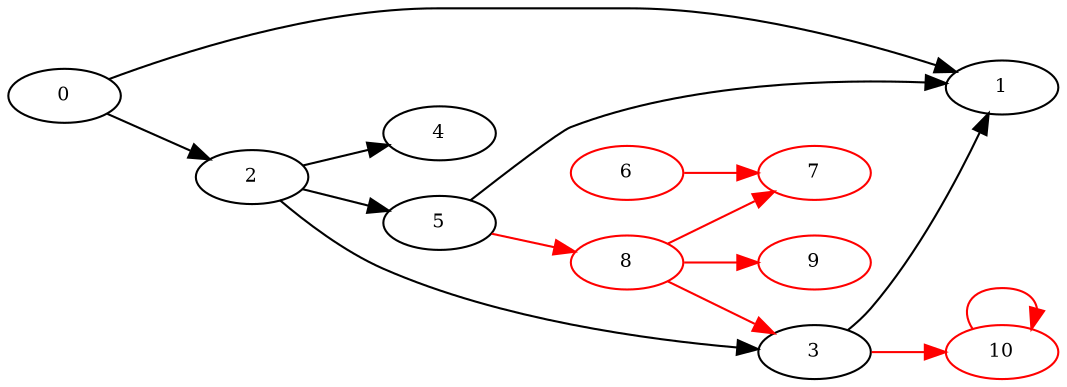 digraph test_network1 {
    rankdir="LR"
    node [fontsize=9, shape=ellipse, height=0.25]

    0 -> 1;
    0 -> 2;
    2 -> 3;
    2 -> 4;
    2 -> 5;
    3 -> 1;
    5 -> 1;
    subgraph added  {
        edge [color=red];
        node [color=red];
        3 -> 10;
        5 -> 8;
        6 -> 7;
        8 -> 3;
        8 -> 7;
        8 -> 9;
        10 -> 10;
    }
    
}
